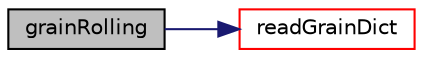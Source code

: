 digraph "grainRolling"
{
 // LATEX_PDF_SIZE
  edge [fontname="Helvetica",fontsize="10",labelfontname="Helvetica",labelfontsize="10"];
  node [fontname="Helvetica",fontsize="10",shape=record];
  rankdir="LR";
  Node1 [label="grainRolling",height=0.2,width=0.4,color="black", fillcolor="grey75", style="filled", fontcolor="black",tooltip=" "];
  Node1 -> Node2 [color="midnightblue",fontsize="10",style="solid",fontname="Helvetica"];
  Node2 [label="readGrainDict",height=0.2,width=0.4,color="red", fillcolor="white", style="filled",URL="$classpFlow_1_1cfModels_1_1grainRolling.html#ad9c549d221bccd65cee5859f72740aeb",tooltip=" "];
}
